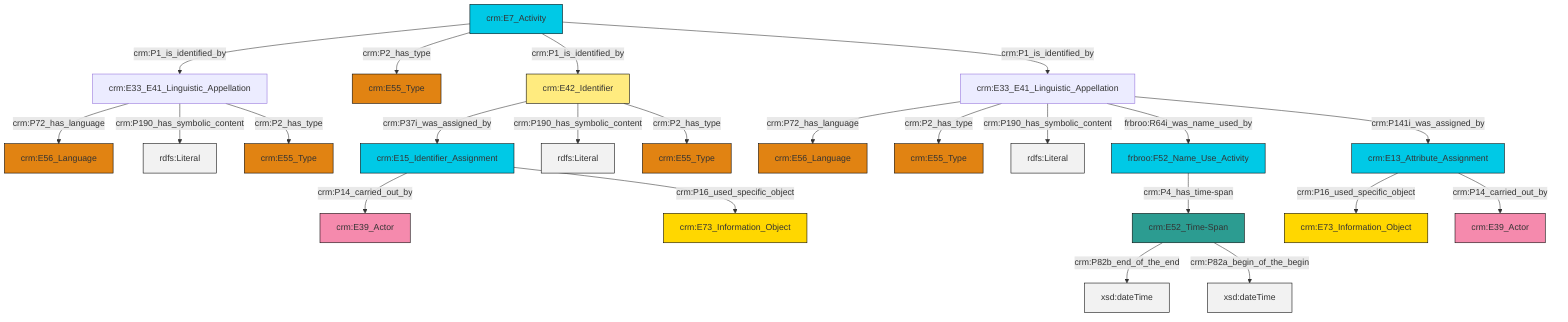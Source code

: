 graph TD
classDef Literal fill:#f2f2f2,stroke:#000000;
classDef CRM_Entity fill:#FFFFFF,stroke:#000000;
classDef Temporal_Entity fill:#00C9E6, stroke:#000000;
classDef Type fill:#E18312, stroke:#000000;
classDef Time-Span fill:#2C9C91, stroke:#000000;
classDef Appellation fill:#FFEB7F, stroke:#000000;
classDef Place fill:#008836, stroke:#000000;
classDef Persistent_Item fill:#B266B2, stroke:#000000;
classDef Conceptual_Object fill:#FFD700, stroke:#000000;
classDef Physical_Thing fill:#D2B48C, stroke:#000000;
classDef Actor fill:#f58aad, stroke:#000000;
classDef PC_Classes fill:#4ce600, stroke:#000000;
classDef Multi fill:#cccccc,stroke:#000000;

4["crm:E13_Attribute_Assignment"]:::Temporal_Entity -->|crm:P16_used_specific_object| 5["crm:E73_Information_Object"]:::Conceptual_Object
6["crm:E7_Activity"]:::Temporal_Entity -->|crm:P1_is_identified_by| 7["crm:E33_E41_Linguistic_Appellation"]:::Default
0["crm:E33_E41_Linguistic_Appellation"]:::Default -->|crm:P72_has_language| 8["crm:E56_Language"]:::Type
7["crm:E33_E41_Linguistic_Appellation"]:::Default -->|crm:P72_has_language| 12["crm:E56_Language"]:::Type
4["crm:E13_Attribute_Assignment"]:::Temporal_Entity -->|crm:P14_carried_out_by| 13["crm:E39_Actor"]:::Actor
17["crm:E52_Time-Span"]:::Time-Span -->|crm:P82b_end_of_the_end| 18[xsd:dateTime]:::Literal
0["crm:E33_E41_Linguistic_Appellation"]:::Default -->|crm:P2_has_type| 19["crm:E55_Type"]:::Type
20["crm:E15_Identifier_Assignment"]:::Temporal_Entity -->|crm:P14_carried_out_by| 10["crm:E39_Actor"]:::Actor
0["crm:E33_E41_Linguistic_Appellation"]:::Default -->|crm:P190_has_symbolic_content| 23[rdfs:Literal]:::Literal
26["crm:E42_Identifier"]:::Appellation -->|crm:P37i_was_assigned_by| 20["crm:E15_Identifier_Assignment"]:::Temporal_Entity
26["crm:E42_Identifier"]:::Appellation -->|crm:P190_has_symbolic_content| 28[rdfs:Literal]:::Literal
6["crm:E7_Activity"]:::Temporal_Entity -->|crm:P2_has_type| 31["crm:E55_Type"]:::Type
26["crm:E42_Identifier"]:::Appellation -->|crm:P2_has_type| 2["crm:E55_Type"]:::Type
0["crm:E33_E41_Linguistic_Appellation"]:::Default -->|frbroo:R64i_was_name_used_by| 15["frbroo:F52_Name_Use_Activity"]:::Temporal_Entity
7["crm:E33_E41_Linguistic_Appellation"]:::Default -->|crm:P190_has_symbolic_content| 36[rdfs:Literal]:::Literal
20["crm:E15_Identifier_Assignment"]:::Temporal_Entity -->|crm:P16_used_specific_object| 29["crm:E73_Information_Object"]:::Conceptual_Object
0["crm:E33_E41_Linguistic_Appellation"]:::Default -->|crm:P141i_was_assigned_by| 4["crm:E13_Attribute_Assignment"]:::Temporal_Entity
7["crm:E33_E41_Linguistic_Appellation"]:::Default -->|crm:P2_has_type| 21["crm:E55_Type"]:::Type
17["crm:E52_Time-Span"]:::Time-Span -->|crm:P82a_begin_of_the_begin| 38[xsd:dateTime]:::Literal
15["frbroo:F52_Name_Use_Activity"]:::Temporal_Entity -->|crm:P4_has_time-span| 17["crm:E52_Time-Span"]:::Time-Span
6["crm:E7_Activity"]:::Temporal_Entity -->|crm:P1_is_identified_by| 26["crm:E42_Identifier"]:::Appellation
6["crm:E7_Activity"]:::Temporal_Entity -->|crm:P1_is_identified_by| 0["crm:E33_E41_Linguistic_Appellation"]:::Default